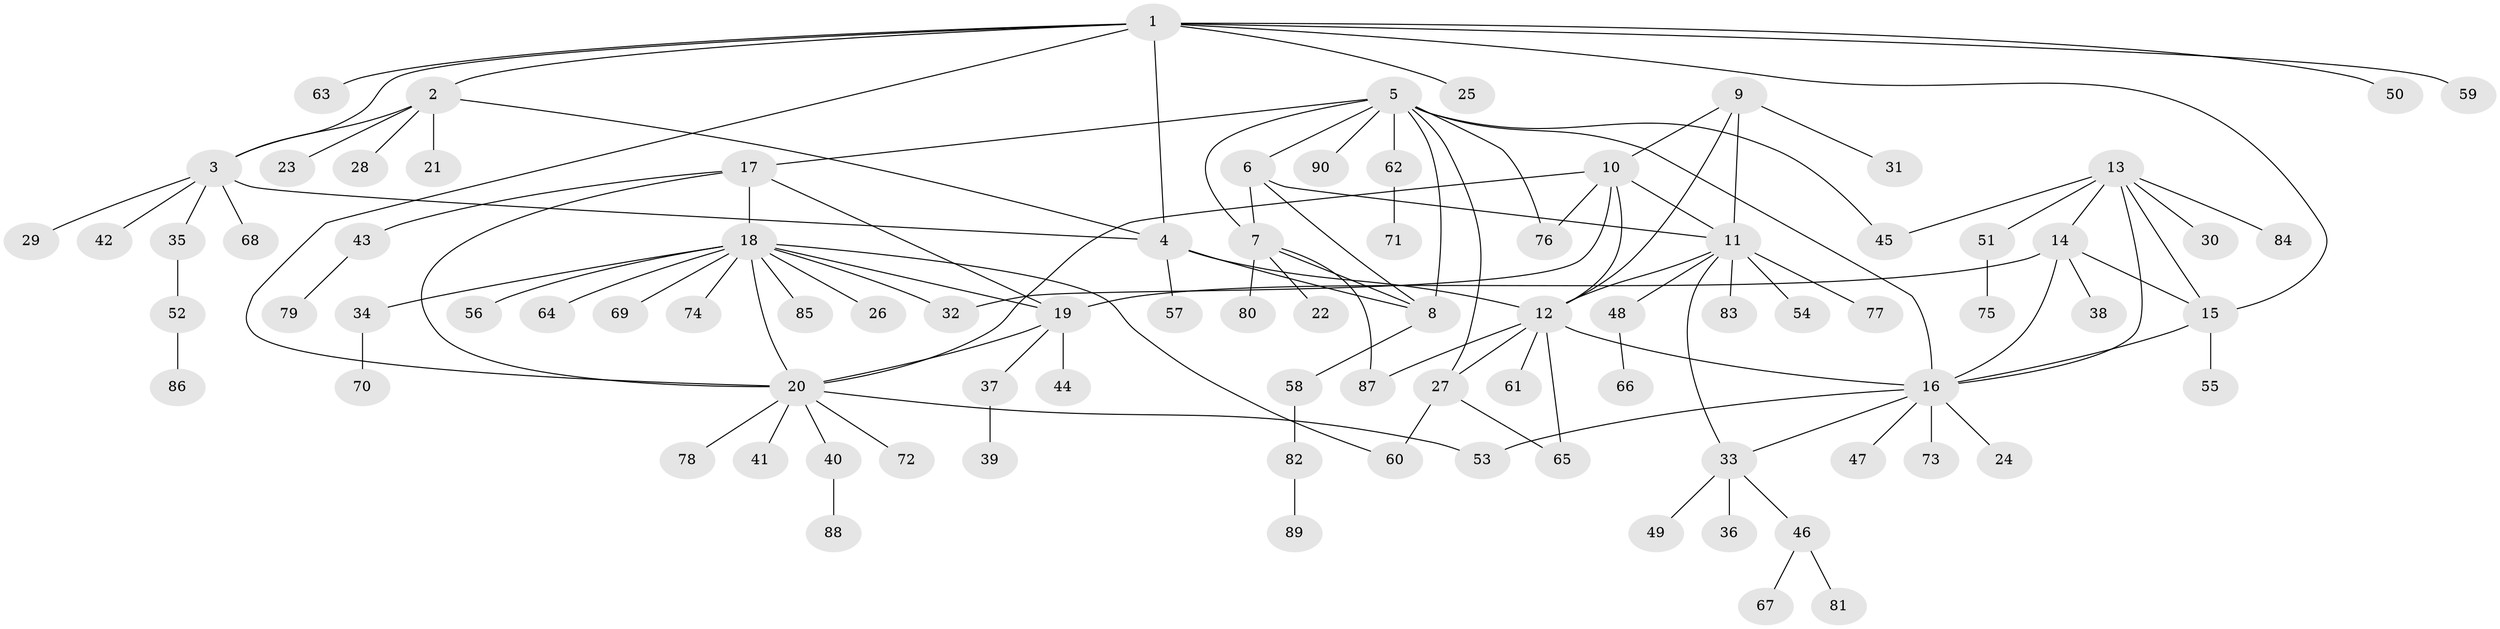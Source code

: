 // coarse degree distribution, {11: 0.014492753623188406, 7: 0.014492753623188406, 12: 0.028985507246376812, 6: 0.028985507246376812, 4: 0.057971014492753624, 9: 0.014492753623188406, 8: 0.028985507246376812, 13: 0.014492753623188406, 10: 0.014492753623188406, 1: 0.6811594202898551, 3: 0.014492753623188406, 2: 0.08695652173913043}
// Generated by graph-tools (version 1.1) at 2025/24/03/03/25 07:24:15]
// undirected, 90 vertices, 119 edges
graph export_dot {
graph [start="1"]
  node [color=gray90,style=filled];
  1;
  2;
  3;
  4;
  5;
  6;
  7;
  8;
  9;
  10;
  11;
  12;
  13;
  14;
  15;
  16;
  17;
  18;
  19;
  20;
  21;
  22;
  23;
  24;
  25;
  26;
  27;
  28;
  29;
  30;
  31;
  32;
  33;
  34;
  35;
  36;
  37;
  38;
  39;
  40;
  41;
  42;
  43;
  44;
  45;
  46;
  47;
  48;
  49;
  50;
  51;
  52;
  53;
  54;
  55;
  56;
  57;
  58;
  59;
  60;
  61;
  62;
  63;
  64;
  65;
  66;
  67;
  68;
  69;
  70;
  71;
  72;
  73;
  74;
  75;
  76;
  77;
  78;
  79;
  80;
  81;
  82;
  83;
  84;
  85;
  86;
  87;
  88;
  89;
  90;
  1 -- 2;
  1 -- 3;
  1 -- 4;
  1 -- 15;
  1 -- 20;
  1 -- 25;
  1 -- 50;
  1 -- 59;
  1 -- 63;
  2 -- 3;
  2 -- 4;
  2 -- 21;
  2 -- 23;
  2 -- 28;
  3 -- 4;
  3 -- 29;
  3 -- 35;
  3 -- 42;
  3 -- 68;
  4 -- 8;
  4 -- 12;
  4 -- 57;
  5 -- 6;
  5 -- 7;
  5 -- 8;
  5 -- 16;
  5 -- 17;
  5 -- 27;
  5 -- 45;
  5 -- 62;
  5 -- 76;
  5 -- 90;
  6 -- 7;
  6 -- 8;
  6 -- 11;
  7 -- 8;
  7 -- 22;
  7 -- 80;
  7 -- 87;
  8 -- 58;
  9 -- 10;
  9 -- 11;
  9 -- 12;
  9 -- 31;
  10 -- 11;
  10 -- 12;
  10 -- 20;
  10 -- 32;
  10 -- 76;
  11 -- 12;
  11 -- 33;
  11 -- 48;
  11 -- 54;
  11 -- 77;
  11 -- 83;
  12 -- 16;
  12 -- 27;
  12 -- 61;
  12 -- 65;
  12 -- 87;
  13 -- 14;
  13 -- 15;
  13 -- 16;
  13 -- 30;
  13 -- 45;
  13 -- 51;
  13 -- 84;
  14 -- 15;
  14 -- 16;
  14 -- 19;
  14 -- 38;
  15 -- 16;
  15 -- 55;
  16 -- 24;
  16 -- 33;
  16 -- 47;
  16 -- 53;
  16 -- 73;
  17 -- 18;
  17 -- 19;
  17 -- 20;
  17 -- 43;
  18 -- 19;
  18 -- 20;
  18 -- 26;
  18 -- 32;
  18 -- 34;
  18 -- 56;
  18 -- 60;
  18 -- 64;
  18 -- 69;
  18 -- 74;
  18 -- 85;
  19 -- 20;
  19 -- 37;
  19 -- 44;
  20 -- 40;
  20 -- 41;
  20 -- 53;
  20 -- 72;
  20 -- 78;
  27 -- 60;
  27 -- 65;
  33 -- 36;
  33 -- 46;
  33 -- 49;
  34 -- 70;
  35 -- 52;
  37 -- 39;
  40 -- 88;
  43 -- 79;
  46 -- 67;
  46 -- 81;
  48 -- 66;
  51 -- 75;
  52 -- 86;
  58 -- 82;
  62 -- 71;
  82 -- 89;
}
